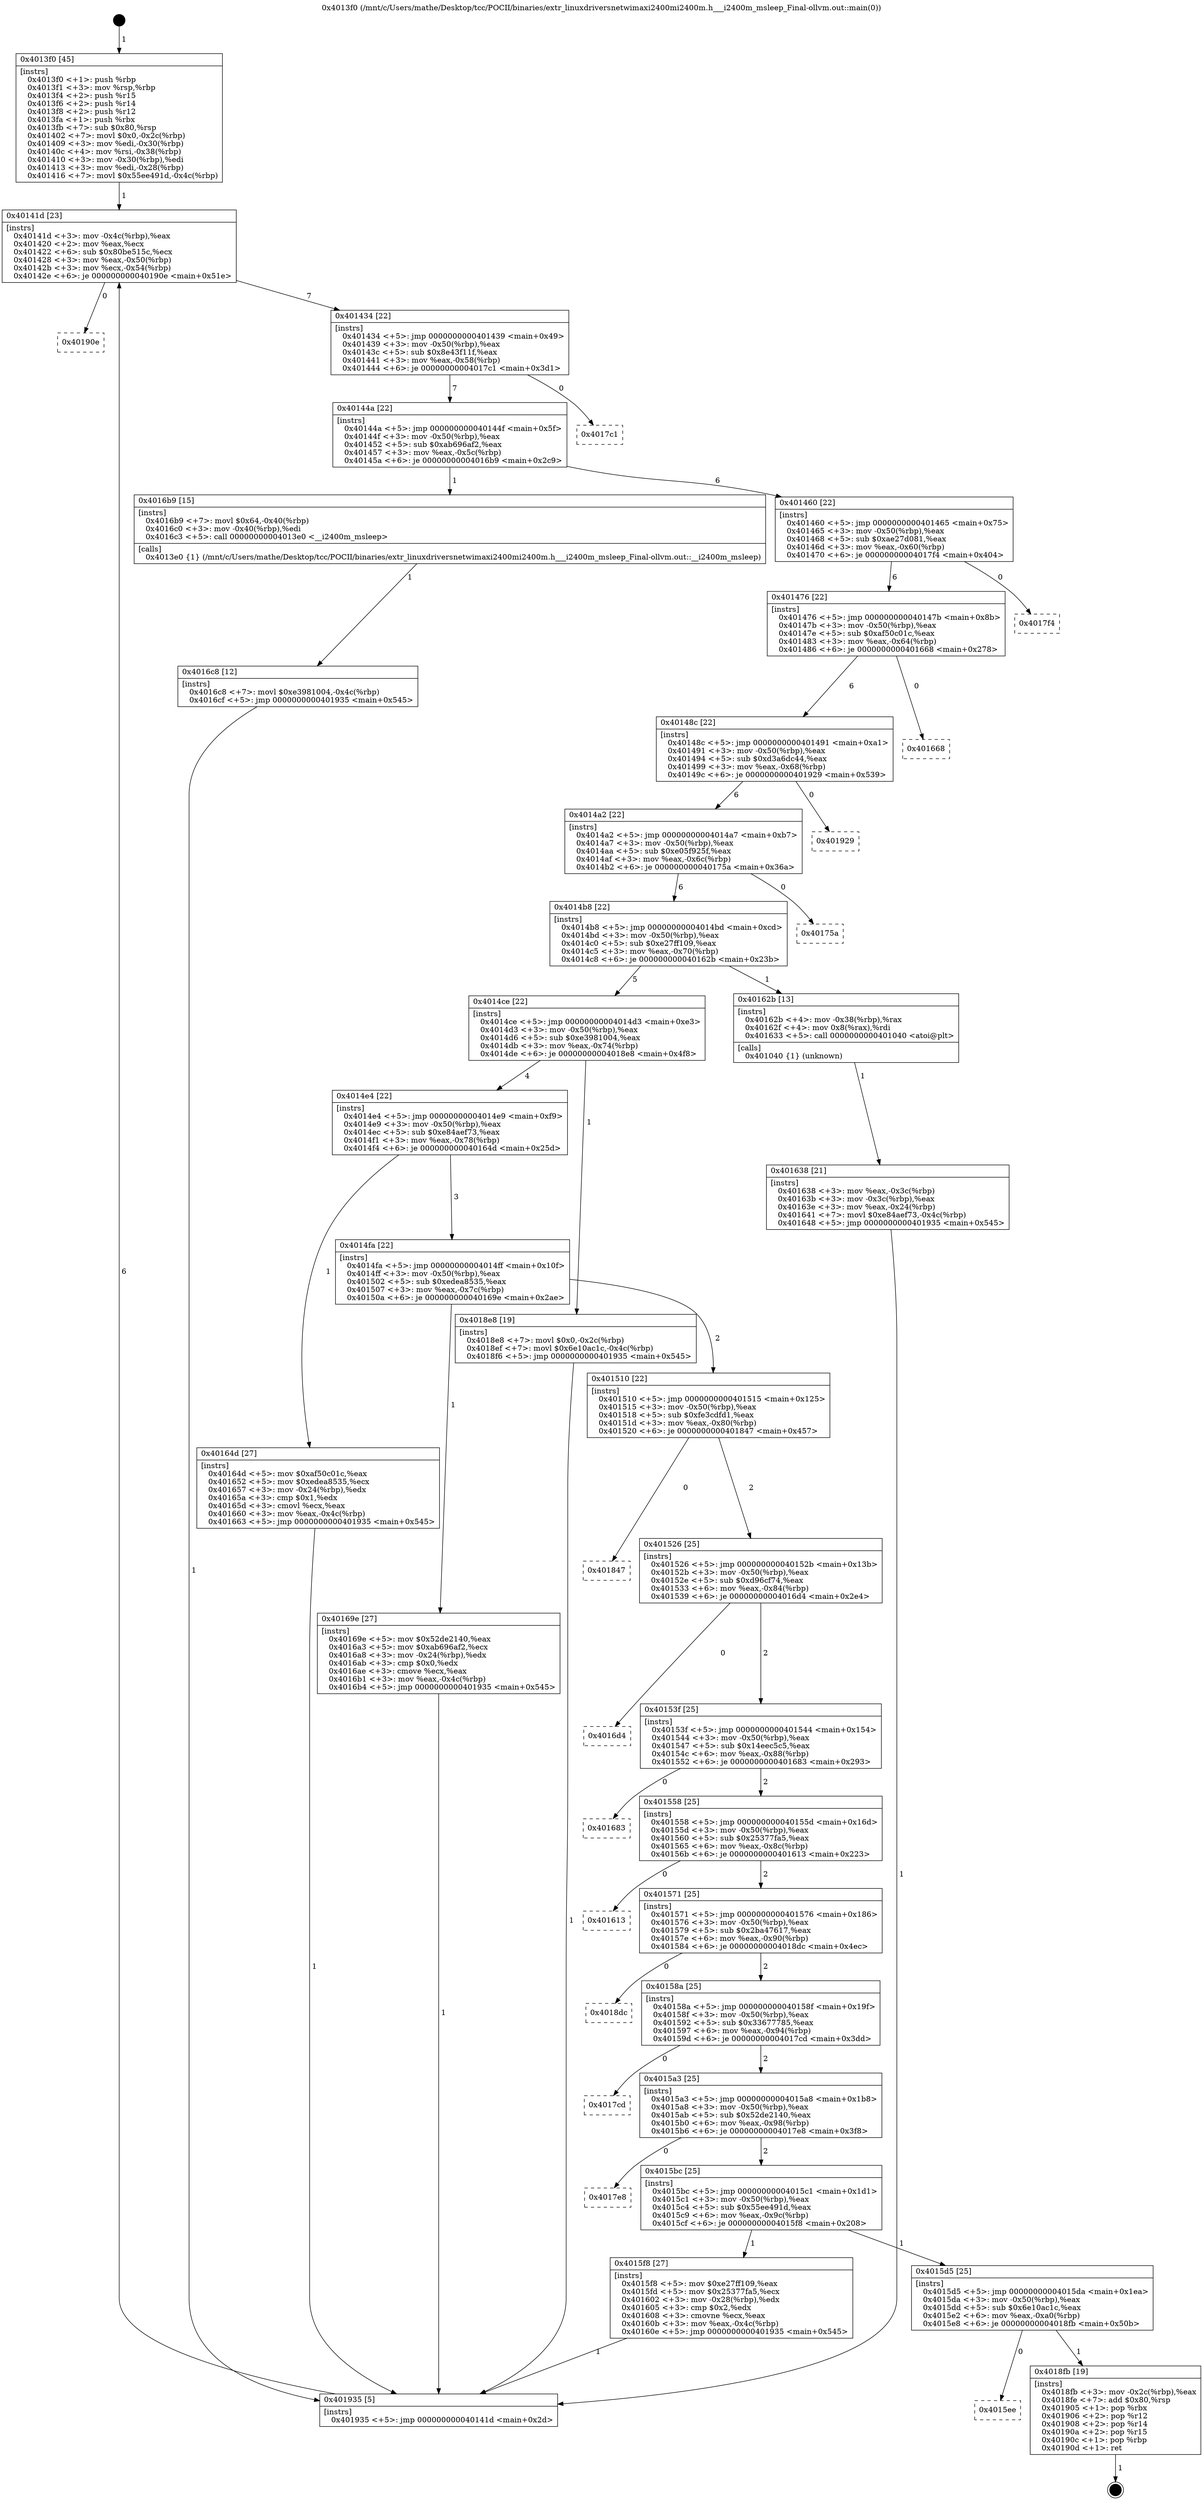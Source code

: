 digraph "0x4013f0" {
  label = "0x4013f0 (/mnt/c/Users/mathe/Desktop/tcc/POCII/binaries/extr_linuxdriversnetwimaxi2400mi2400m.h___i2400m_msleep_Final-ollvm.out::main(0))"
  labelloc = "t"
  node[shape=record]

  Entry [label="",width=0.3,height=0.3,shape=circle,fillcolor=black,style=filled]
  "0x40141d" [label="{
     0x40141d [23]\l
     | [instrs]\l
     &nbsp;&nbsp;0x40141d \<+3\>: mov -0x4c(%rbp),%eax\l
     &nbsp;&nbsp;0x401420 \<+2\>: mov %eax,%ecx\l
     &nbsp;&nbsp;0x401422 \<+6\>: sub $0x80be515c,%ecx\l
     &nbsp;&nbsp;0x401428 \<+3\>: mov %eax,-0x50(%rbp)\l
     &nbsp;&nbsp;0x40142b \<+3\>: mov %ecx,-0x54(%rbp)\l
     &nbsp;&nbsp;0x40142e \<+6\>: je 000000000040190e \<main+0x51e\>\l
  }"]
  "0x40190e" [label="{
     0x40190e\l
  }", style=dashed]
  "0x401434" [label="{
     0x401434 [22]\l
     | [instrs]\l
     &nbsp;&nbsp;0x401434 \<+5\>: jmp 0000000000401439 \<main+0x49\>\l
     &nbsp;&nbsp;0x401439 \<+3\>: mov -0x50(%rbp),%eax\l
     &nbsp;&nbsp;0x40143c \<+5\>: sub $0x8e43f11f,%eax\l
     &nbsp;&nbsp;0x401441 \<+3\>: mov %eax,-0x58(%rbp)\l
     &nbsp;&nbsp;0x401444 \<+6\>: je 00000000004017c1 \<main+0x3d1\>\l
  }"]
  Exit [label="",width=0.3,height=0.3,shape=circle,fillcolor=black,style=filled,peripheries=2]
  "0x4017c1" [label="{
     0x4017c1\l
  }", style=dashed]
  "0x40144a" [label="{
     0x40144a [22]\l
     | [instrs]\l
     &nbsp;&nbsp;0x40144a \<+5\>: jmp 000000000040144f \<main+0x5f\>\l
     &nbsp;&nbsp;0x40144f \<+3\>: mov -0x50(%rbp),%eax\l
     &nbsp;&nbsp;0x401452 \<+5\>: sub $0xab696af2,%eax\l
     &nbsp;&nbsp;0x401457 \<+3\>: mov %eax,-0x5c(%rbp)\l
     &nbsp;&nbsp;0x40145a \<+6\>: je 00000000004016b9 \<main+0x2c9\>\l
  }"]
  "0x4015ee" [label="{
     0x4015ee\l
  }", style=dashed]
  "0x4016b9" [label="{
     0x4016b9 [15]\l
     | [instrs]\l
     &nbsp;&nbsp;0x4016b9 \<+7\>: movl $0x64,-0x40(%rbp)\l
     &nbsp;&nbsp;0x4016c0 \<+3\>: mov -0x40(%rbp),%edi\l
     &nbsp;&nbsp;0x4016c3 \<+5\>: call 00000000004013e0 \<__i2400m_msleep\>\l
     | [calls]\l
     &nbsp;&nbsp;0x4013e0 \{1\} (/mnt/c/Users/mathe/Desktop/tcc/POCII/binaries/extr_linuxdriversnetwimaxi2400mi2400m.h___i2400m_msleep_Final-ollvm.out::__i2400m_msleep)\l
  }"]
  "0x401460" [label="{
     0x401460 [22]\l
     | [instrs]\l
     &nbsp;&nbsp;0x401460 \<+5\>: jmp 0000000000401465 \<main+0x75\>\l
     &nbsp;&nbsp;0x401465 \<+3\>: mov -0x50(%rbp),%eax\l
     &nbsp;&nbsp;0x401468 \<+5\>: sub $0xae27d081,%eax\l
     &nbsp;&nbsp;0x40146d \<+3\>: mov %eax,-0x60(%rbp)\l
     &nbsp;&nbsp;0x401470 \<+6\>: je 00000000004017f4 \<main+0x404\>\l
  }"]
  "0x4018fb" [label="{
     0x4018fb [19]\l
     | [instrs]\l
     &nbsp;&nbsp;0x4018fb \<+3\>: mov -0x2c(%rbp),%eax\l
     &nbsp;&nbsp;0x4018fe \<+7\>: add $0x80,%rsp\l
     &nbsp;&nbsp;0x401905 \<+1\>: pop %rbx\l
     &nbsp;&nbsp;0x401906 \<+2\>: pop %r12\l
     &nbsp;&nbsp;0x401908 \<+2\>: pop %r14\l
     &nbsp;&nbsp;0x40190a \<+2\>: pop %r15\l
     &nbsp;&nbsp;0x40190c \<+1\>: pop %rbp\l
     &nbsp;&nbsp;0x40190d \<+1\>: ret\l
  }"]
  "0x4017f4" [label="{
     0x4017f4\l
  }", style=dashed]
  "0x401476" [label="{
     0x401476 [22]\l
     | [instrs]\l
     &nbsp;&nbsp;0x401476 \<+5\>: jmp 000000000040147b \<main+0x8b\>\l
     &nbsp;&nbsp;0x40147b \<+3\>: mov -0x50(%rbp),%eax\l
     &nbsp;&nbsp;0x40147e \<+5\>: sub $0xaf50c01c,%eax\l
     &nbsp;&nbsp;0x401483 \<+3\>: mov %eax,-0x64(%rbp)\l
     &nbsp;&nbsp;0x401486 \<+6\>: je 0000000000401668 \<main+0x278\>\l
  }"]
  "0x4016c8" [label="{
     0x4016c8 [12]\l
     | [instrs]\l
     &nbsp;&nbsp;0x4016c8 \<+7\>: movl $0xe3981004,-0x4c(%rbp)\l
     &nbsp;&nbsp;0x4016cf \<+5\>: jmp 0000000000401935 \<main+0x545\>\l
  }"]
  "0x401668" [label="{
     0x401668\l
  }", style=dashed]
  "0x40148c" [label="{
     0x40148c [22]\l
     | [instrs]\l
     &nbsp;&nbsp;0x40148c \<+5\>: jmp 0000000000401491 \<main+0xa1\>\l
     &nbsp;&nbsp;0x401491 \<+3\>: mov -0x50(%rbp),%eax\l
     &nbsp;&nbsp;0x401494 \<+5\>: sub $0xd3a6dc44,%eax\l
     &nbsp;&nbsp;0x401499 \<+3\>: mov %eax,-0x68(%rbp)\l
     &nbsp;&nbsp;0x40149c \<+6\>: je 0000000000401929 \<main+0x539\>\l
  }"]
  "0x401638" [label="{
     0x401638 [21]\l
     | [instrs]\l
     &nbsp;&nbsp;0x401638 \<+3\>: mov %eax,-0x3c(%rbp)\l
     &nbsp;&nbsp;0x40163b \<+3\>: mov -0x3c(%rbp),%eax\l
     &nbsp;&nbsp;0x40163e \<+3\>: mov %eax,-0x24(%rbp)\l
     &nbsp;&nbsp;0x401641 \<+7\>: movl $0xe84aef73,-0x4c(%rbp)\l
     &nbsp;&nbsp;0x401648 \<+5\>: jmp 0000000000401935 \<main+0x545\>\l
  }"]
  "0x401929" [label="{
     0x401929\l
  }", style=dashed]
  "0x4014a2" [label="{
     0x4014a2 [22]\l
     | [instrs]\l
     &nbsp;&nbsp;0x4014a2 \<+5\>: jmp 00000000004014a7 \<main+0xb7\>\l
     &nbsp;&nbsp;0x4014a7 \<+3\>: mov -0x50(%rbp),%eax\l
     &nbsp;&nbsp;0x4014aa \<+5\>: sub $0xe05f925f,%eax\l
     &nbsp;&nbsp;0x4014af \<+3\>: mov %eax,-0x6c(%rbp)\l
     &nbsp;&nbsp;0x4014b2 \<+6\>: je 000000000040175a \<main+0x36a\>\l
  }"]
  "0x4013f0" [label="{
     0x4013f0 [45]\l
     | [instrs]\l
     &nbsp;&nbsp;0x4013f0 \<+1\>: push %rbp\l
     &nbsp;&nbsp;0x4013f1 \<+3\>: mov %rsp,%rbp\l
     &nbsp;&nbsp;0x4013f4 \<+2\>: push %r15\l
     &nbsp;&nbsp;0x4013f6 \<+2\>: push %r14\l
     &nbsp;&nbsp;0x4013f8 \<+2\>: push %r12\l
     &nbsp;&nbsp;0x4013fa \<+1\>: push %rbx\l
     &nbsp;&nbsp;0x4013fb \<+7\>: sub $0x80,%rsp\l
     &nbsp;&nbsp;0x401402 \<+7\>: movl $0x0,-0x2c(%rbp)\l
     &nbsp;&nbsp;0x401409 \<+3\>: mov %edi,-0x30(%rbp)\l
     &nbsp;&nbsp;0x40140c \<+4\>: mov %rsi,-0x38(%rbp)\l
     &nbsp;&nbsp;0x401410 \<+3\>: mov -0x30(%rbp),%edi\l
     &nbsp;&nbsp;0x401413 \<+3\>: mov %edi,-0x28(%rbp)\l
     &nbsp;&nbsp;0x401416 \<+7\>: movl $0x55ee491d,-0x4c(%rbp)\l
  }"]
  "0x40175a" [label="{
     0x40175a\l
  }", style=dashed]
  "0x4014b8" [label="{
     0x4014b8 [22]\l
     | [instrs]\l
     &nbsp;&nbsp;0x4014b8 \<+5\>: jmp 00000000004014bd \<main+0xcd\>\l
     &nbsp;&nbsp;0x4014bd \<+3\>: mov -0x50(%rbp),%eax\l
     &nbsp;&nbsp;0x4014c0 \<+5\>: sub $0xe27ff109,%eax\l
     &nbsp;&nbsp;0x4014c5 \<+3\>: mov %eax,-0x70(%rbp)\l
     &nbsp;&nbsp;0x4014c8 \<+6\>: je 000000000040162b \<main+0x23b\>\l
  }"]
  "0x401935" [label="{
     0x401935 [5]\l
     | [instrs]\l
     &nbsp;&nbsp;0x401935 \<+5\>: jmp 000000000040141d \<main+0x2d\>\l
  }"]
  "0x40162b" [label="{
     0x40162b [13]\l
     | [instrs]\l
     &nbsp;&nbsp;0x40162b \<+4\>: mov -0x38(%rbp),%rax\l
     &nbsp;&nbsp;0x40162f \<+4\>: mov 0x8(%rax),%rdi\l
     &nbsp;&nbsp;0x401633 \<+5\>: call 0000000000401040 \<atoi@plt\>\l
     | [calls]\l
     &nbsp;&nbsp;0x401040 \{1\} (unknown)\l
  }"]
  "0x4014ce" [label="{
     0x4014ce [22]\l
     | [instrs]\l
     &nbsp;&nbsp;0x4014ce \<+5\>: jmp 00000000004014d3 \<main+0xe3\>\l
     &nbsp;&nbsp;0x4014d3 \<+3\>: mov -0x50(%rbp),%eax\l
     &nbsp;&nbsp;0x4014d6 \<+5\>: sub $0xe3981004,%eax\l
     &nbsp;&nbsp;0x4014db \<+3\>: mov %eax,-0x74(%rbp)\l
     &nbsp;&nbsp;0x4014de \<+6\>: je 00000000004018e8 \<main+0x4f8\>\l
  }"]
  "0x4015d5" [label="{
     0x4015d5 [25]\l
     | [instrs]\l
     &nbsp;&nbsp;0x4015d5 \<+5\>: jmp 00000000004015da \<main+0x1ea\>\l
     &nbsp;&nbsp;0x4015da \<+3\>: mov -0x50(%rbp),%eax\l
     &nbsp;&nbsp;0x4015dd \<+5\>: sub $0x6e10ac1c,%eax\l
     &nbsp;&nbsp;0x4015e2 \<+6\>: mov %eax,-0xa0(%rbp)\l
     &nbsp;&nbsp;0x4015e8 \<+6\>: je 00000000004018fb \<main+0x50b\>\l
  }"]
  "0x4018e8" [label="{
     0x4018e8 [19]\l
     | [instrs]\l
     &nbsp;&nbsp;0x4018e8 \<+7\>: movl $0x0,-0x2c(%rbp)\l
     &nbsp;&nbsp;0x4018ef \<+7\>: movl $0x6e10ac1c,-0x4c(%rbp)\l
     &nbsp;&nbsp;0x4018f6 \<+5\>: jmp 0000000000401935 \<main+0x545\>\l
  }"]
  "0x4014e4" [label="{
     0x4014e4 [22]\l
     | [instrs]\l
     &nbsp;&nbsp;0x4014e4 \<+5\>: jmp 00000000004014e9 \<main+0xf9\>\l
     &nbsp;&nbsp;0x4014e9 \<+3\>: mov -0x50(%rbp),%eax\l
     &nbsp;&nbsp;0x4014ec \<+5\>: sub $0xe84aef73,%eax\l
     &nbsp;&nbsp;0x4014f1 \<+3\>: mov %eax,-0x78(%rbp)\l
     &nbsp;&nbsp;0x4014f4 \<+6\>: je 000000000040164d \<main+0x25d\>\l
  }"]
  "0x4015f8" [label="{
     0x4015f8 [27]\l
     | [instrs]\l
     &nbsp;&nbsp;0x4015f8 \<+5\>: mov $0xe27ff109,%eax\l
     &nbsp;&nbsp;0x4015fd \<+5\>: mov $0x25377fa5,%ecx\l
     &nbsp;&nbsp;0x401602 \<+3\>: mov -0x28(%rbp),%edx\l
     &nbsp;&nbsp;0x401605 \<+3\>: cmp $0x2,%edx\l
     &nbsp;&nbsp;0x401608 \<+3\>: cmovne %ecx,%eax\l
     &nbsp;&nbsp;0x40160b \<+3\>: mov %eax,-0x4c(%rbp)\l
     &nbsp;&nbsp;0x40160e \<+5\>: jmp 0000000000401935 \<main+0x545\>\l
  }"]
  "0x40164d" [label="{
     0x40164d [27]\l
     | [instrs]\l
     &nbsp;&nbsp;0x40164d \<+5\>: mov $0xaf50c01c,%eax\l
     &nbsp;&nbsp;0x401652 \<+5\>: mov $0xedea8535,%ecx\l
     &nbsp;&nbsp;0x401657 \<+3\>: mov -0x24(%rbp),%edx\l
     &nbsp;&nbsp;0x40165a \<+3\>: cmp $0x1,%edx\l
     &nbsp;&nbsp;0x40165d \<+3\>: cmovl %ecx,%eax\l
     &nbsp;&nbsp;0x401660 \<+3\>: mov %eax,-0x4c(%rbp)\l
     &nbsp;&nbsp;0x401663 \<+5\>: jmp 0000000000401935 \<main+0x545\>\l
  }"]
  "0x4014fa" [label="{
     0x4014fa [22]\l
     | [instrs]\l
     &nbsp;&nbsp;0x4014fa \<+5\>: jmp 00000000004014ff \<main+0x10f\>\l
     &nbsp;&nbsp;0x4014ff \<+3\>: mov -0x50(%rbp),%eax\l
     &nbsp;&nbsp;0x401502 \<+5\>: sub $0xedea8535,%eax\l
     &nbsp;&nbsp;0x401507 \<+3\>: mov %eax,-0x7c(%rbp)\l
     &nbsp;&nbsp;0x40150a \<+6\>: je 000000000040169e \<main+0x2ae\>\l
  }"]
  "0x4015bc" [label="{
     0x4015bc [25]\l
     | [instrs]\l
     &nbsp;&nbsp;0x4015bc \<+5\>: jmp 00000000004015c1 \<main+0x1d1\>\l
     &nbsp;&nbsp;0x4015c1 \<+3\>: mov -0x50(%rbp),%eax\l
     &nbsp;&nbsp;0x4015c4 \<+5\>: sub $0x55ee491d,%eax\l
     &nbsp;&nbsp;0x4015c9 \<+6\>: mov %eax,-0x9c(%rbp)\l
     &nbsp;&nbsp;0x4015cf \<+6\>: je 00000000004015f8 \<main+0x208\>\l
  }"]
  "0x40169e" [label="{
     0x40169e [27]\l
     | [instrs]\l
     &nbsp;&nbsp;0x40169e \<+5\>: mov $0x52de2140,%eax\l
     &nbsp;&nbsp;0x4016a3 \<+5\>: mov $0xab696af2,%ecx\l
     &nbsp;&nbsp;0x4016a8 \<+3\>: mov -0x24(%rbp),%edx\l
     &nbsp;&nbsp;0x4016ab \<+3\>: cmp $0x0,%edx\l
     &nbsp;&nbsp;0x4016ae \<+3\>: cmove %ecx,%eax\l
     &nbsp;&nbsp;0x4016b1 \<+3\>: mov %eax,-0x4c(%rbp)\l
     &nbsp;&nbsp;0x4016b4 \<+5\>: jmp 0000000000401935 \<main+0x545\>\l
  }"]
  "0x401510" [label="{
     0x401510 [22]\l
     | [instrs]\l
     &nbsp;&nbsp;0x401510 \<+5\>: jmp 0000000000401515 \<main+0x125\>\l
     &nbsp;&nbsp;0x401515 \<+3\>: mov -0x50(%rbp),%eax\l
     &nbsp;&nbsp;0x401518 \<+5\>: sub $0xfe3cdfd1,%eax\l
     &nbsp;&nbsp;0x40151d \<+3\>: mov %eax,-0x80(%rbp)\l
     &nbsp;&nbsp;0x401520 \<+6\>: je 0000000000401847 \<main+0x457\>\l
  }"]
  "0x4017e8" [label="{
     0x4017e8\l
  }", style=dashed]
  "0x401847" [label="{
     0x401847\l
  }", style=dashed]
  "0x401526" [label="{
     0x401526 [25]\l
     | [instrs]\l
     &nbsp;&nbsp;0x401526 \<+5\>: jmp 000000000040152b \<main+0x13b\>\l
     &nbsp;&nbsp;0x40152b \<+3\>: mov -0x50(%rbp),%eax\l
     &nbsp;&nbsp;0x40152e \<+5\>: sub $0xd96cf74,%eax\l
     &nbsp;&nbsp;0x401533 \<+6\>: mov %eax,-0x84(%rbp)\l
     &nbsp;&nbsp;0x401539 \<+6\>: je 00000000004016d4 \<main+0x2e4\>\l
  }"]
  "0x4015a3" [label="{
     0x4015a3 [25]\l
     | [instrs]\l
     &nbsp;&nbsp;0x4015a3 \<+5\>: jmp 00000000004015a8 \<main+0x1b8\>\l
     &nbsp;&nbsp;0x4015a8 \<+3\>: mov -0x50(%rbp),%eax\l
     &nbsp;&nbsp;0x4015ab \<+5\>: sub $0x52de2140,%eax\l
     &nbsp;&nbsp;0x4015b0 \<+6\>: mov %eax,-0x98(%rbp)\l
     &nbsp;&nbsp;0x4015b6 \<+6\>: je 00000000004017e8 \<main+0x3f8\>\l
  }"]
  "0x4016d4" [label="{
     0x4016d4\l
  }", style=dashed]
  "0x40153f" [label="{
     0x40153f [25]\l
     | [instrs]\l
     &nbsp;&nbsp;0x40153f \<+5\>: jmp 0000000000401544 \<main+0x154\>\l
     &nbsp;&nbsp;0x401544 \<+3\>: mov -0x50(%rbp),%eax\l
     &nbsp;&nbsp;0x401547 \<+5\>: sub $0x14eec5c5,%eax\l
     &nbsp;&nbsp;0x40154c \<+6\>: mov %eax,-0x88(%rbp)\l
     &nbsp;&nbsp;0x401552 \<+6\>: je 0000000000401683 \<main+0x293\>\l
  }"]
  "0x4017cd" [label="{
     0x4017cd\l
  }", style=dashed]
  "0x401683" [label="{
     0x401683\l
  }", style=dashed]
  "0x401558" [label="{
     0x401558 [25]\l
     | [instrs]\l
     &nbsp;&nbsp;0x401558 \<+5\>: jmp 000000000040155d \<main+0x16d\>\l
     &nbsp;&nbsp;0x40155d \<+3\>: mov -0x50(%rbp),%eax\l
     &nbsp;&nbsp;0x401560 \<+5\>: sub $0x25377fa5,%eax\l
     &nbsp;&nbsp;0x401565 \<+6\>: mov %eax,-0x8c(%rbp)\l
     &nbsp;&nbsp;0x40156b \<+6\>: je 0000000000401613 \<main+0x223\>\l
  }"]
  "0x40158a" [label="{
     0x40158a [25]\l
     | [instrs]\l
     &nbsp;&nbsp;0x40158a \<+5\>: jmp 000000000040158f \<main+0x19f\>\l
     &nbsp;&nbsp;0x40158f \<+3\>: mov -0x50(%rbp),%eax\l
     &nbsp;&nbsp;0x401592 \<+5\>: sub $0x33677785,%eax\l
     &nbsp;&nbsp;0x401597 \<+6\>: mov %eax,-0x94(%rbp)\l
     &nbsp;&nbsp;0x40159d \<+6\>: je 00000000004017cd \<main+0x3dd\>\l
  }"]
  "0x401613" [label="{
     0x401613\l
  }", style=dashed]
  "0x401571" [label="{
     0x401571 [25]\l
     | [instrs]\l
     &nbsp;&nbsp;0x401571 \<+5\>: jmp 0000000000401576 \<main+0x186\>\l
     &nbsp;&nbsp;0x401576 \<+3\>: mov -0x50(%rbp),%eax\l
     &nbsp;&nbsp;0x401579 \<+5\>: sub $0x2ba47617,%eax\l
     &nbsp;&nbsp;0x40157e \<+6\>: mov %eax,-0x90(%rbp)\l
     &nbsp;&nbsp;0x401584 \<+6\>: je 00000000004018dc \<main+0x4ec\>\l
  }"]
  "0x4018dc" [label="{
     0x4018dc\l
  }", style=dashed]
  Entry -> "0x4013f0" [label=" 1"]
  "0x40141d" -> "0x40190e" [label=" 0"]
  "0x40141d" -> "0x401434" [label=" 7"]
  "0x4018fb" -> Exit [label=" 1"]
  "0x401434" -> "0x4017c1" [label=" 0"]
  "0x401434" -> "0x40144a" [label=" 7"]
  "0x4015d5" -> "0x4015ee" [label=" 0"]
  "0x40144a" -> "0x4016b9" [label=" 1"]
  "0x40144a" -> "0x401460" [label=" 6"]
  "0x4015d5" -> "0x4018fb" [label=" 1"]
  "0x401460" -> "0x4017f4" [label=" 0"]
  "0x401460" -> "0x401476" [label=" 6"]
  "0x4018e8" -> "0x401935" [label=" 1"]
  "0x401476" -> "0x401668" [label=" 0"]
  "0x401476" -> "0x40148c" [label=" 6"]
  "0x4016c8" -> "0x401935" [label=" 1"]
  "0x40148c" -> "0x401929" [label=" 0"]
  "0x40148c" -> "0x4014a2" [label=" 6"]
  "0x4016b9" -> "0x4016c8" [label=" 1"]
  "0x4014a2" -> "0x40175a" [label=" 0"]
  "0x4014a2" -> "0x4014b8" [label=" 6"]
  "0x40169e" -> "0x401935" [label=" 1"]
  "0x4014b8" -> "0x40162b" [label=" 1"]
  "0x4014b8" -> "0x4014ce" [label=" 5"]
  "0x40164d" -> "0x401935" [label=" 1"]
  "0x4014ce" -> "0x4018e8" [label=" 1"]
  "0x4014ce" -> "0x4014e4" [label=" 4"]
  "0x401638" -> "0x401935" [label=" 1"]
  "0x4014e4" -> "0x40164d" [label=" 1"]
  "0x4014e4" -> "0x4014fa" [label=" 3"]
  "0x40162b" -> "0x401638" [label=" 1"]
  "0x4014fa" -> "0x40169e" [label=" 1"]
  "0x4014fa" -> "0x401510" [label=" 2"]
  "0x4013f0" -> "0x40141d" [label=" 1"]
  "0x401510" -> "0x401847" [label=" 0"]
  "0x401510" -> "0x401526" [label=" 2"]
  "0x4015f8" -> "0x401935" [label=" 1"]
  "0x401526" -> "0x4016d4" [label=" 0"]
  "0x401526" -> "0x40153f" [label=" 2"]
  "0x4015bc" -> "0x4015f8" [label=" 1"]
  "0x40153f" -> "0x401683" [label=" 0"]
  "0x40153f" -> "0x401558" [label=" 2"]
  "0x401935" -> "0x40141d" [label=" 6"]
  "0x401558" -> "0x401613" [label=" 0"]
  "0x401558" -> "0x401571" [label=" 2"]
  "0x4015a3" -> "0x4017e8" [label=" 0"]
  "0x401571" -> "0x4018dc" [label=" 0"]
  "0x401571" -> "0x40158a" [label=" 2"]
  "0x4015a3" -> "0x4015bc" [label=" 2"]
  "0x40158a" -> "0x4017cd" [label=" 0"]
  "0x40158a" -> "0x4015a3" [label=" 2"]
  "0x4015bc" -> "0x4015d5" [label=" 1"]
}

